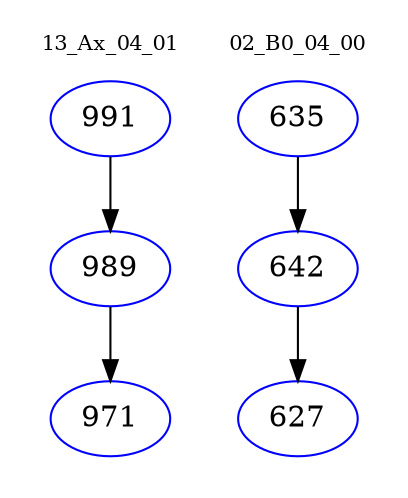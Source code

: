 digraph{
subgraph cluster_0 {
color = white
label = "13_Ax_04_01";
fontsize=10;
T0_991 [label="991", color="blue"]
T0_991 -> T0_989 [color="black"]
T0_989 [label="989", color="blue"]
T0_989 -> T0_971 [color="black"]
T0_971 [label="971", color="blue"]
}
subgraph cluster_1 {
color = white
label = "02_B0_04_00";
fontsize=10;
T1_635 [label="635", color="blue"]
T1_635 -> T1_642 [color="black"]
T1_642 [label="642", color="blue"]
T1_642 -> T1_627 [color="black"]
T1_627 [label="627", color="blue"]
}
}
